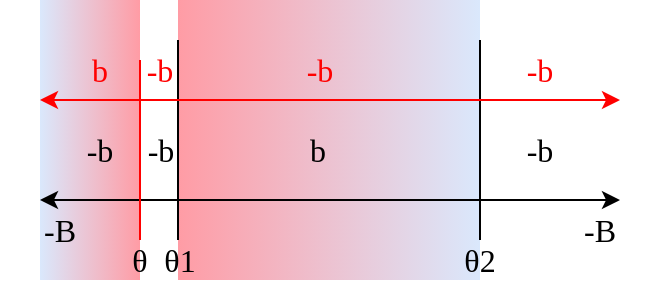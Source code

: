<mxfile version="24.6.2" type="device" pages="4">
  <diagram name="Page-1" id="gUtT-YaVpw1__JCZOKWO">
    <mxGraphModel dx="600" dy="303" grid="1" gridSize="10" guides="1" tooltips="1" connect="1" arrows="1" fold="1" page="1" pageScale="1" pageWidth="850" pageHeight="1100" math="0" shadow="0">
      <root>
        <mxCell id="0" />
        <mxCell id="1" parent="0" />
        <mxCell id="lWcYkDfaLJpIzFesHsFa-1" value="" style="rounded=0;whiteSpace=wrap;html=1;gradientDirection=west;fillColor=#dae8fc;strokeColor=none;gradientColor=#FF9CA5;" vertex="1" parent="1">
          <mxGeometry x="169" y="280" width="151" height="140" as="geometry" />
        </mxCell>
        <mxCell id="nyHVE5tShQC89JwJ489x-41" value="" style="rounded=0;whiteSpace=wrap;html=1;gradientDirection=east;fillColor=#dae8fc;strokeColor=none;gradientColor=#FF9CA5;" vertex="1" parent="1">
          <mxGeometry x="100" y="280" width="50" height="140" as="geometry" />
        </mxCell>
        <mxCell id="nyHVE5tShQC89JwJ489x-19" value="" style="endArrow=classic;startArrow=classic;html=1;rounded=0;" edge="1" parent="1">
          <mxGeometry width="50" height="50" relative="1" as="geometry">
            <mxPoint x="100" y="380" as="sourcePoint" />
            <mxPoint x="390" y="380" as="targetPoint" />
          </mxGeometry>
        </mxCell>
        <mxCell id="nyHVE5tShQC89JwJ489x-20" value="" style="endArrow=none;html=1;rounded=0;" edge="1" parent="1">
          <mxGeometry width="50" height="50" relative="1" as="geometry">
            <mxPoint x="169" y="400" as="sourcePoint" />
            <mxPoint x="169" y="300" as="targetPoint" />
          </mxGeometry>
        </mxCell>
        <mxCell id="nyHVE5tShQC89JwJ489x-21" value="" style="endArrow=none;html=1;rounded=0;" edge="1" parent="1">
          <mxGeometry width="50" height="50" relative="1" as="geometry">
            <mxPoint x="320" y="400" as="sourcePoint" />
            <mxPoint x="320" y="300" as="targetPoint" />
          </mxGeometry>
        </mxCell>
        <mxCell id="nyHVE5tShQC89JwJ489x-22" value="&lt;font style=&quot;font-size: 16px;&quot; face=&quot;Times New Roman&quot;&gt;θ1&lt;/font&gt;" style="text;html=1;align=center;verticalAlign=middle;whiteSpace=wrap;rounded=0;" vertex="1" parent="1">
          <mxGeometry x="130" y="390" width="80" height="40" as="geometry" />
        </mxCell>
        <mxCell id="nyHVE5tShQC89JwJ489x-23" value="&lt;font style=&quot;font-size: 16px;&quot; face=&quot;Times New Roman&quot;&gt;θ2&lt;/font&gt;" style="text;html=1;align=center;verticalAlign=middle;whiteSpace=wrap;rounded=0;" vertex="1" parent="1">
          <mxGeometry x="280" y="390" width="80" height="40" as="geometry" />
        </mxCell>
        <mxCell id="nyHVE5tShQC89JwJ489x-24" value="&lt;font style=&quot;font-size: 16px;&quot; face=&quot;Times New Roman&quot;&gt;-B&lt;/font&gt;" style="text;html=1;align=center;verticalAlign=middle;whiteSpace=wrap;rounded=0;" vertex="1" parent="1">
          <mxGeometry x="80" y="380" width="60" height="30" as="geometry" />
        </mxCell>
        <mxCell id="nyHVE5tShQC89JwJ489x-25" value="&lt;font style=&quot;font-size: 16px;&quot; face=&quot;Times New Roman&quot;&gt;-B&lt;/font&gt;" style="text;html=1;align=center;verticalAlign=middle;whiteSpace=wrap;rounded=0;" vertex="1" parent="1">
          <mxGeometry x="350" y="380" width="60" height="30" as="geometry" />
        </mxCell>
        <mxCell id="nyHVE5tShQC89JwJ489x-26" value="&lt;font style=&quot;font-size: 16px;&quot; face=&quot;Times New Roman&quot;&gt;-b&lt;/font&gt;" style="text;html=1;align=center;verticalAlign=middle;whiteSpace=wrap;rounded=0;" vertex="1" parent="1">
          <mxGeometry x="100" y="340" width="60" height="30" as="geometry" />
        </mxCell>
        <mxCell id="nyHVE5tShQC89JwJ489x-27" value="&lt;font style=&quot;font-size: 16px;&quot; face=&quot;Times New Roman&quot;&gt;-b&lt;/font&gt;" style="text;html=1;align=center;verticalAlign=middle;whiteSpace=wrap;rounded=0;" vertex="1" parent="1">
          <mxGeometry x="149.5" y="345" width="21" height="20" as="geometry" />
        </mxCell>
        <mxCell id="nyHVE5tShQC89JwJ489x-28" value="&lt;font style=&quot;font-size: 16px;&quot; face=&quot;Times New Roman&quot;&gt;-b&lt;/font&gt;" style="text;html=1;align=center;verticalAlign=middle;whiteSpace=wrap;rounded=0;" vertex="1" parent="1">
          <mxGeometry x="320" y="340" width="60" height="30" as="geometry" />
        </mxCell>
        <mxCell id="nyHVE5tShQC89JwJ489x-29" value="" style="endArrow=none;html=1;rounded=0;fontColor=default;strokeColor=#FF0000;" edge="1" parent="1">
          <mxGeometry width="50" height="50" relative="1" as="geometry">
            <mxPoint x="150" y="400" as="sourcePoint" />
            <mxPoint x="150" y="310" as="targetPoint" />
          </mxGeometry>
        </mxCell>
        <mxCell id="nyHVE5tShQC89JwJ489x-30" value="&lt;font style=&quot;font-size: 16px;&quot; face=&quot;Times New Roman&quot;&gt;θ&lt;/font&gt;" style="text;html=1;align=center;verticalAlign=middle;whiteSpace=wrap;rounded=0;" vertex="1" parent="1">
          <mxGeometry x="110" y="390" width="80" height="40" as="geometry" />
        </mxCell>
        <mxCell id="nyHVE5tShQC89JwJ489x-31" value="&lt;font color=&quot;#ff0000&quot; style=&quot;font-size: 16px;&quot; face=&quot;Times New Roman&quot;&gt;b&lt;/font&gt;" style="text;html=1;align=center;verticalAlign=middle;whiteSpace=wrap;rounded=0;" vertex="1" parent="1">
          <mxGeometry x="100" y="300" width="60" height="30" as="geometry" />
        </mxCell>
        <mxCell id="nyHVE5tShQC89JwJ489x-32" value="" style="endArrow=classic;startArrow=classic;html=1;rounded=0;strokeColor=#FF0000;" edge="1" parent="1">
          <mxGeometry width="50" height="50" relative="1" as="geometry">
            <mxPoint x="100" y="330" as="sourcePoint" />
            <mxPoint x="390" y="330" as="targetPoint" />
          </mxGeometry>
        </mxCell>
        <mxCell id="nyHVE5tShQC89JwJ489x-33" value="&lt;font face=&quot;Times New Roman&quot; style=&quot;font-size: 16px;&quot;&gt;-b&lt;/font&gt;" style="text;html=1;align=center;verticalAlign=middle;whiteSpace=wrap;rounded=0;fontColor=#FF0000;" vertex="1" parent="1">
          <mxGeometry x="210" y="300" width="60" height="30" as="geometry" />
        </mxCell>
        <mxCell id="nyHVE5tShQC89JwJ489x-34" value="&lt;font face=&quot;Times New Roman&quot; style=&quot;font-size: 16px;&quot;&gt;-b&lt;/font&gt;" style="text;html=1;align=center;verticalAlign=middle;whiteSpace=wrap;rounded=0;fontColor=#FF0000;" vertex="1" parent="1">
          <mxGeometry x="135" y="305" width="50" height="20" as="geometry" />
        </mxCell>
        <mxCell id="nyHVE5tShQC89JwJ489x-36" value="&lt;font face=&quot;Times New Roman&quot; style=&quot;font-size: 16px;&quot;&gt;-b&lt;/font&gt;" style="text;html=1;align=center;verticalAlign=middle;whiteSpace=wrap;rounded=0;fontColor=#FF0000;" vertex="1" parent="1">
          <mxGeometry x="320" y="300" width="60" height="30" as="geometry" />
        </mxCell>
        <mxCell id="nyHVE5tShQC89JwJ489x-37" value="&lt;font style=&quot;font-size: 16px;&quot; face=&quot;Times New Roman&quot;&gt;b&lt;/font&gt;" style="text;html=1;align=center;verticalAlign=middle;whiteSpace=wrap;rounded=0;" vertex="1" parent="1">
          <mxGeometry x="219" y="345" width="40" height="20" as="geometry" />
        </mxCell>
      </root>
    </mxGraphModel>
  </diagram>
  <diagram name="Copy of Page-1" id="jTOB4Yc5bs0CNrgIVbDQ">
    <mxGraphModel dx="600" dy="303" grid="1" gridSize="10" guides="1" tooltips="1" connect="1" arrows="1" fold="1" page="1" pageScale="1" pageWidth="850" pageHeight="1100" math="0" shadow="0">
      <root>
        <mxCell id="Fskw6a6bDLBfPdlhb5IX-0" />
        <mxCell id="Fskw6a6bDLBfPdlhb5IX-1" parent="Fskw6a6bDLBfPdlhb5IX-0" />
        <mxCell id="ZWznGt_Xg1seMsNde3O_-0" value="" style="rounded=0;whiteSpace=wrap;html=1;gradientDirection=west;fillColor=#dae8fc;strokeColor=none;gradientColor=#FF9CA5;" vertex="1" parent="Fskw6a6bDLBfPdlhb5IX-1">
          <mxGeometry x="219" y="280" width="101" height="140" as="geometry" />
        </mxCell>
        <mxCell id="Fskw6a6bDLBfPdlhb5IX-2" value="" style="rounded=0;whiteSpace=wrap;html=1;gradientDirection=east;fillColor=#dae8fc;strokeColor=none;gradientColor=#FF9CA5;" vertex="1" parent="Fskw6a6bDLBfPdlhb5IX-1">
          <mxGeometry x="100" y="280" width="70" height="140" as="geometry" />
        </mxCell>
        <mxCell id="Fskw6a6bDLBfPdlhb5IX-3" value="" style="endArrow=classic;startArrow=classic;html=1;rounded=0;" edge="1" parent="Fskw6a6bDLBfPdlhb5IX-1">
          <mxGeometry width="50" height="50" relative="1" as="geometry">
            <mxPoint x="100" y="380" as="sourcePoint" />
            <mxPoint x="390" y="380" as="targetPoint" />
          </mxGeometry>
        </mxCell>
        <mxCell id="Fskw6a6bDLBfPdlhb5IX-4" value="" style="endArrow=none;html=1;rounded=0;" edge="1" parent="Fskw6a6bDLBfPdlhb5IX-1">
          <mxGeometry width="50" height="50" relative="1" as="geometry">
            <mxPoint x="169" y="400" as="sourcePoint" />
            <mxPoint x="169" y="290" as="targetPoint" />
          </mxGeometry>
        </mxCell>
        <mxCell id="Fskw6a6bDLBfPdlhb5IX-5" value="" style="endArrow=none;html=1;rounded=0;" edge="1" parent="Fskw6a6bDLBfPdlhb5IX-1">
          <mxGeometry width="50" height="50" relative="1" as="geometry">
            <mxPoint x="320" y="400" as="sourcePoint" />
            <mxPoint x="320" y="300" as="targetPoint" />
          </mxGeometry>
        </mxCell>
        <mxCell id="Fskw6a6bDLBfPdlhb5IX-6" value="&lt;font style=&quot;font-size: 16px;&quot; face=&quot;Times New Roman&quot;&gt;θ1&lt;/font&gt;" style="text;html=1;align=center;verticalAlign=middle;whiteSpace=wrap;rounded=0;" vertex="1" parent="Fskw6a6bDLBfPdlhb5IX-1">
          <mxGeometry x="130" y="390" width="80" height="40" as="geometry" />
        </mxCell>
        <mxCell id="Fskw6a6bDLBfPdlhb5IX-7" value="&lt;font style=&quot;font-size: 16px;&quot; face=&quot;Times New Roman&quot;&gt;θ2&lt;/font&gt;" style="text;html=1;align=center;verticalAlign=middle;whiteSpace=wrap;rounded=0;" vertex="1" parent="Fskw6a6bDLBfPdlhb5IX-1">
          <mxGeometry x="280" y="390" width="80" height="40" as="geometry" />
        </mxCell>
        <mxCell id="Fskw6a6bDLBfPdlhb5IX-8" value="&lt;font style=&quot;font-size: 16px;&quot; face=&quot;Times New Roman&quot;&gt;-B&lt;/font&gt;" style="text;html=1;align=center;verticalAlign=middle;whiteSpace=wrap;rounded=0;" vertex="1" parent="Fskw6a6bDLBfPdlhb5IX-1">
          <mxGeometry x="80" y="380" width="60" height="30" as="geometry" />
        </mxCell>
        <mxCell id="Fskw6a6bDLBfPdlhb5IX-9" value="&lt;font style=&quot;font-size: 16px;&quot; face=&quot;Times New Roman&quot;&gt;-B&lt;/font&gt;" style="text;html=1;align=center;verticalAlign=middle;whiteSpace=wrap;rounded=0;" vertex="1" parent="Fskw6a6bDLBfPdlhb5IX-1">
          <mxGeometry x="350" y="380" width="60" height="30" as="geometry" />
        </mxCell>
        <mxCell id="Fskw6a6bDLBfPdlhb5IX-10" value="&lt;font style=&quot;font-size: 16px;&quot; face=&quot;Times New Roman&quot;&gt;-b&lt;/font&gt;" style="text;html=1;align=center;verticalAlign=middle;whiteSpace=wrap;rounded=0;" vertex="1" parent="Fskw6a6bDLBfPdlhb5IX-1">
          <mxGeometry x="100" y="340" width="60" height="30" as="geometry" />
        </mxCell>
        <mxCell id="Fskw6a6bDLBfPdlhb5IX-11" value="&lt;font style=&quot;font-size: 16px;&quot; face=&quot;Times New Roman&quot;&gt;b&lt;/font&gt;" style="text;html=1;align=center;verticalAlign=middle;whiteSpace=wrap;rounded=0;" vertex="1" parent="Fskw6a6bDLBfPdlhb5IX-1">
          <mxGeometry x="183.5" y="345" width="21" height="20" as="geometry" />
        </mxCell>
        <mxCell id="Fskw6a6bDLBfPdlhb5IX-12" value="&lt;font style=&quot;font-size: 16px;&quot; face=&quot;Times New Roman&quot;&gt;-b&lt;/font&gt;" style="text;html=1;align=center;verticalAlign=middle;whiteSpace=wrap;rounded=0;" vertex="1" parent="Fskw6a6bDLBfPdlhb5IX-1">
          <mxGeometry x="320" y="340" width="60" height="30" as="geometry" />
        </mxCell>
        <mxCell id="Fskw6a6bDLBfPdlhb5IX-13" value="" style="endArrow=none;html=1;rounded=0;fontColor=default;strokeColor=#FF0000;entryX=0.011;entryY=0.094;entryDx=0;entryDy=0;entryPerimeter=0;" edge="1" parent="Fskw6a6bDLBfPdlhb5IX-1" target="ZWznGt_Xg1seMsNde3O_-0">
          <mxGeometry width="50" height="50" relative="1" as="geometry">
            <mxPoint x="219" y="400" as="sourcePoint" />
            <mxPoint x="219" y="310" as="targetPoint" />
          </mxGeometry>
        </mxCell>
        <mxCell id="Fskw6a6bDLBfPdlhb5IX-14" value="&lt;font style=&quot;font-size: 16px;&quot; face=&quot;Times New Roman&quot;&gt;θ&lt;/font&gt;" style="text;html=1;align=center;verticalAlign=middle;whiteSpace=wrap;rounded=0;" vertex="1" parent="Fskw6a6bDLBfPdlhb5IX-1">
          <mxGeometry x="179" y="390" width="80" height="40" as="geometry" />
        </mxCell>
        <mxCell id="Fskw6a6bDLBfPdlhb5IX-15" value="&lt;font color=&quot;#ff0000&quot; style=&quot;font-size: 16px;&quot; face=&quot;Times New Roman&quot;&gt;b&lt;/font&gt;" style="text;html=1;align=center;verticalAlign=middle;whiteSpace=wrap;rounded=0;" vertex="1" parent="Fskw6a6bDLBfPdlhb5IX-1">
          <mxGeometry x="100" y="300" width="60" height="30" as="geometry" />
        </mxCell>
        <mxCell id="Fskw6a6bDLBfPdlhb5IX-16" value="" style="endArrow=classic;startArrow=classic;html=1;rounded=0;strokeColor=#FF0000;" edge="1" parent="Fskw6a6bDLBfPdlhb5IX-1">
          <mxGeometry width="50" height="50" relative="1" as="geometry">
            <mxPoint x="100" y="330" as="sourcePoint" />
            <mxPoint x="390" y="330" as="targetPoint" />
          </mxGeometry>
        </mxCell>
        <mxCell id="Fskw6a6bDLBfPdlhb5IX-17" value="&lt;font face=&quot;Times New Roman&quot; style=&quot;font-size: 16px;&quot;&gt;-b&lt;/font&gt;" style="text;html=1;align=center;verticalAlign=middle;whiteSpace=wrap;rounded=0;fontColor=#FF0000;" vertex="1" parent="Fskw6a6bDLBfPdlhb5IX-1">
          <mxGeometry x="210" y="300" width="60" height="30" as="geometry" />
        </mxCell>
        <mxCell id="Fskw6a6bDLBfPdlhb5IX-18" value="&lt;font face=&quot;Times New Roman&quot; style=&quot;font-size: 16px;&quot;&gt;b&lt;/font&gt;" style="text;html=1;align=center;verticalAlign=middle;whiteSpace=wrap;rounded=0;fontColor=#FF0000;" vertex="1" parent="Fskw6a6bDLBfPdlhb5IX-1">
          <mxGeometry x="169" y="305" width="50" height="20" as="geometry" />
        </mxCell>
        <mxCell id="Fskw6a6bDLBfPdlhb5IX-19" value="&lt;font face=&quot;Times New Roman&quot; style=&quot;font-size: 16px;&quot;&gt;-b&lt;/font&gt;" style="text;html=1;align=center;verticalAlign=middle;whiteSpace=wrap;rounded=0;fontColor=#FF0000;" vertex="1" parent="Fskw6a6bDLBfPdlhb5IX-1">
          <mxGeometry x="320" y="300" width="60" height="30" as="geometry" />
        </mxCell>
        <mxCell id="Fskw6a6bDLBfPdlhb5IX-20" value="&lt;font style=&quot;font-size: 16px;&quot; face=&quot;Times New Roman&quot;&gt;b&lt;/font&gt;" style="text;html=1;align=center;verticalAlign=middle;whiteSpace=wrap;rounded=0;" vertex="1" parent="Fskw6a6bDLBfPdlhb5IX-1">
          <mxGeometry x="219" y="345" width="40" height="20" as="geometry" />
        </mxCell>
      </root>
    </mxGraphModel>
  </diagram>
  <diagram name="Copy of Copy of Page-1" id="aPIBZa7orxw_Jx27WdYE">
    <mxGraphModel dx="600" dy="303" grid="1" gridSize="10" guides="1" tooltips="1" connect="1" arrows="1" fold="1" page="1" pageScale="1" pageWidth="850" pageHeight="1100" math="0" shadow="0">
      <root>
        <mxCell id="pTRQWoVpK5n9lOhBUGl8-0" />
        <mxCell id="pTRQWoVpK5n9lOhBUGl8-1" parent="pTRQWoVpK5n9lOhBUGl8-0" />
        <mxCell id="pTRQWoVpK5n9lOhBUGl8-2" value="" style="rounded=0;whiteSpace=wrap;html=1;gradientDirection=west;fillColor=#dae8fc;strokeColor=none;gradientColor=#FF9CA5;" vertex="1" parent="pTRQWoVpK5n9lOhBUGl8-1">
          <mxGeometry x="319.5" y="280" width="30.5" height="140" as="geometry" />
        </mxCell>
        <mxCell id="pTRQWoVpK5n9lOhBUGl8-3" value="" style="rounded=0;whiteSpace=wrap;html=1;gradientDirection=east;fillColor=#dae8fc;strokeColor=none;gradientColor=#FF9CA5;" vertex="1" parent="pTRQWoVpK5n9lOhBUGl8-1">
          <mxGeometry x="100" y="280" width="70" height="140" as="geometry" />
        </mxCell>
        <mxCell id="pTRQWoVpK5n9lOhBUGl8-4" value="" style="endArrow=classic;startArrow=classic;html=1;rounded=0;" edge="1" parent="pTRQWoVpK5n9lOhBUGl8-1">
          <mxGeometry width="50" height="50" relative="1" as="geometry">
            <mxPoint x="100" y="380" as="sourcePoint" />
            <mxPoint x="390" y="380" as="targetPoint" />
          </mxGeometry>
        </mxCell>
        <mxCell id="pTRQWoVpK5n9lOhBUGl8-5" value="" style="endArrow=none;html=1;rounded=0;" edge="1" parent="pTRQWoVpK5n9lOhBUGl8-1">
          <mxGeometry width="50" height="50" relative="1" as="geometry">
            <mxPoint x="169" y="400" as="sourcePoint" />
            <mxPoint x="169" y="290" as="targetPoint" />
          </mxGeometry>
        </mxCell>
        <mxCell id="pTRQWoVpK5n9lOhBUGl8-6" value="" style="endArrow=none;html=1;rounded=0;" edge="1" parent="pTRQWoVpK5n9lOhBUGl8-1">
          <mxGeometry width="50" height="50" relative="1" as="geometry">
            <mxPoint x="320" y="400" as="sourcePoint" />
            <mxPoint x="320" y="300" as="targetPoint" />
          </mxGeometry>
        </mxCell>
        <mxCell id="pTRQWoVpK5n9lOhBUGl8-7" value="&lt;font style=&quot;font-size: 16px;&quot; face=&quot;Times New Roman&quot;&gt;θ1&lt;/font&gt;" style="text;html=1;align=center;verticalAlign=middle;whiteSpace=wrap;rounded=0;" vertex="1" parent="pTRQWoVpK5n9lOhBUGl8-1">
          <mxGeometry x="130" y="390" width="80" height="40" as="geometry" />
        </mxCell>
        <mxCell id="pTRQWoVpK5n9lOhBUGl8-8" value="&lt;font style=&quot;font-size: 16px;&quot; face=&quot;Times New Roman&quot;&gt;θ2&lt;/font&gt;" style="text;html=1;align=center;verticalAlign=middle;whiteSpace=wrap;rounded=0;" vertex="1" parent="pTRQWoVpK5n9lOhBUGl8-1">
          <mxGeometry x="280" y="390" width="80" height="40" as="geometry" />
        </mxCell>
        <mxCell id="pTRQWoVpK5n9lOhBUGl8-9" value="&lt;font style=&quot;font-size: 16px;&quot; face=&quot;Times New Roman&quot;&gt;-B&lt;/font&gt;" style="text;html=1;align=center;verticalAlign=middle;whiteSpace=wrap;rounded=0;" vertex="1" parent="pTRQWoVpK5n9lOhBUGl8-1">
          <mxGeometry x="80" y="380" width="60" height="30" as="geometry" />
        </mxCell>
        <mxCell id="pTRQWoVpK5n9lOhBUGl8-10" value="&lt;font style=&quot;font-size: 16px;&quot; face=&quot;Times New Roman&quot;&gt;-B&lt;/font&gt;" style="text;html=1;align=center;verticalAlign=middle;whiteSpace=wrap;rounded=0;" vertex="1" parent="pTRQWoVpK5n9lOhBUGl8-1">
          <mxGeometry x="350" y="380" width="60" height="30" as="geometry" />
        </mxCell>
        <mxCell id="pTRQWoVpK5n9lOhBUGl8-11" value="&lt;font style=&quot;font-size: 16px;&quot; face=&quot;Times New Roman&quot;&gt;-b&lt;/font&gt;" style="text;html=1;align=center;verticalAlign=middle;whiteSpace=wrap;rounded=0;" vertex="1" parent="pTRQWoVpK5n9lOhBUGl8-1">
          <mxGeometry x="100" y="340" width="60" height="30" as="geometry" />
        </mxCell>
        <mxCell id="pTRQWoVpK5n9lOhBUGl8-12" value="&lt;font style=&quot;font-size: 16px;&quot; face=&quot;Times New Roman&quot;&gt;b&lt;/font&gt;" style="text;html=1;align=center;verticalAlign=middle;whiteSpace=wrap;rounded=0;" vertex="1" parent="pTRQWoVpK5n9lOhBUGl8-1">
          <mxGeometry x="183.5" y="345" width="21" height="20" as="geometry" />
        </mxCell>
        <mxCell id="pTRQWoVpK5n9lOhBUGl8-13" value="&lt;font style=&quot;font-size: 16px;&quot; face=&quot;Times New Roman&quot;&gt;-b&lt;/font&gt;" style="text;html=1;align=center;verticalAlign=middle;whiteSpace=wrap;rounded=0;" vertex="1" parent="pTRQWoVpK5n9lOhBUGl8-1">
          <mxGeometry x="340" y="340" width="60" height="30" as="geometry" />
        </mxCell>
        <mxCell id="pTRQWoVpK5n9lOhBUGl8-14" value="" style="endArrow=none;html=1;rounded=0;fontColor=default;strokeColor=#FF0000;" edge="1" parent="pTRQWoVpK5n9lOhBUGl8-1">
          <mxGeometry width="50" height="50" relative="1" as="geometry">
            <mxPoint x="348" y="401" as="sourcePoint" />
            <mxPoint x="348" y="291" as="targetPoint" />
          </mxGeometry>
        </mxCell>
        <mxCell id="pTRQWoVpK5n9lOhBUGl8-15" value="&lt;font style=&quot;font-size: 16px;&quot; face=&quot;Times New Roman&quot;&gt;θ&lt;/font&gt;" style="text;html=1;align=center;verticalAlign=middle;whiteSpace=wrap;rounded=0;" vertex="1" parent="pTRQWoVpK5n9lOhBUGl8-1">
          <mxGeometry x="310" y="390" width="80" height="40" as="geometry" />
        </mxCell>
        <mxCell id="pTRQWoVpK5n9lOhBUGl8-16" value="&lt;font color=&quot;#ff0000&quot; style=&quot;font-size: 16px;&quot; face=&quot;Times New Roman&quot;&gt;b&lt;/font&gt;" style="text;html=1;align=center;verticalAlign=middle;whiteSpace=wrap;rounded=0;" vertex="1" parent="pTRQWoVpK5n9lOhBUGl8-1">
          <mxGeometry x="100" y="300" width="60" height="30" as="geometry" />
        </mxCell>
        <mxCell id="pTRQWoVpK5n9lOhBUGl8-17" value="" style="endArrow=classic;startArrow=classic;html=1;rounded=0;strokeColor=#FF0000;" edge="1" parent="pTRQWoVpK5n9lOhBUGl8-1">
          <mxGeometry width="50" height="50" relative="1" as="geometry">
            <mxPoint x="100" y="330" as="sourcePoint" />
            <mxPoint x="390" y="330" as="targetPoint" />
          </mxGeometry>
        </mxCell>
        <mxCell id="pTRQWoVpK5n9lOhBUGl8-19" value="&lt;font face=&quot;Times New Roman&quot; style=&quot;font-size: 16px;&quot;&gt;b&lt;/font&gt;" style="text;html=1;align=center;verticalAlign=middle;whiteSpace=wrap;rounded=0;fontColor=#FF0000;" vertex="1" parent="pTRQWoVpK5n9lOhBUGl8-1">
          <mxGeometry x="169" y="305" width="50" height="20" as="geometry" />
        </mxCell>
        <mxCell id="pTRQWoVpK5n9lOhBUGl8-20" value="&lt;font face=&quot;Times New Roman&quot; style=&quot;font-size: 16px;&quot;&gt;-b&lt;/font&gt;" style="text;html=1;align=center;verticalAlign=middle;whiteSpace=wrap;rounded=0;fontColor=#FF0000;" vertex="1" parent="pTRQWoVpK5n9lOhBUGl8-1">
          <mxGeometry x="340" y="300" width="60" height="30" as="geometry" />
        </mxCell>
        <mxCell id="pTRQWoVpK5n9lOhBUGl8-21" value="&lt;font style=&quot;font-size: 16px;&quot; face=&quot;Times New Roman&quot;&gt;-b&lt;/font&gt;" style="text;html=1;align=center;verticalAlign=middle;whiteSpace=wrap;rounded=0;" vertex="1" parent="pTRQWoVpK5n9lOhBUGl8-1">
          <mxGeometry x="310" y="345" width="40" height="20" as="geometry" />
        </mxCell>
        <mxCell id="tK8nyUtUlY7ykdjudgj8-0" value="&lt;font face=&quot;Times New Roman&quot; style=&quot;font-size: 16px;&quot;&gt;b&lt;/font&gt;" style="text;html=1;align=center;verticalAlign=middle;whiteSpace=wrap;rounded=0;fontColor=#FF0000;" vertex="1" parent="pTRQWoVpK5n9lOhBUGl8-1">
          <mxGeometry x="305" y="305" width="50" height="20" as="geometry" />
        </mxCell>
      </root>
    </mxGraphModel>
  </diagram>
  <diagram name="Copy of Page-1" id="HZbKeAQu1w7XW7My9TSz">
    <mxGraphModel grid="1" page="1" gridSize="10" guides="1" tooltips="1" connect="1" arrows="1" fold="1" pageScale="1" pageWidth="850" pageHeight="1100" math="0" shadow="0">
      <root>
        <mxCell id="lUcc0F6BoWHHhzVzZQs4-0" />
        <mxCell id="lUcc0F6BoWHHhzVzZQs4-1" parent="lUcc0F6BoWHHhzVzZQs4-0" />
        <mxCell id="lUcc0F6BoWHHhzVzZQs4-2" value="" style="rounded=0;whiteSpace=wrap;html=1;gradientDirection=east;fillColor=#dae8fc;strokeColor=none;gradientColor=#FF9CA5;" vertex="1" parent="lUcc0F6BoWHHhzVzZQs4-1">
          <mxGeometry x="100" y="280" width="220" height="140" as="geometry" />
        </mxCell>
        <mxCell id="lUcc0F6BoWHHhzVzZQs4-3" value="" style="endArrow=classic;startArrow=classic;html=1;rounded=0;" edge="1" parent="lUcc0F6BoWHHhzVzZQs4-1">
          <mxGeometry width="50" height="50" relative="1" as="geometry">
            <mxPoint x="100" y="240" as="sourcePoint" />
            <mxPoint x="390" y="240" as="targetPoint" />
          </mxGeometry>
        </mxCell>
        <mxCell id="lUcc0F6BoWHHhzVzZQs4-4" value="" style="endArrow=none;html=1;rounded=0;" edge="1" parent="lUcc0F6BoWHHhzVzZQs4-1">
          <mxGeometry width="50" height="50" relative="1" as="geometry">
            <mxPoint x="170" y="260" as="sourcePoint" />
            <mxPoint x="170" y="220" as="targetPoint" />
          </mxGeometry>
        </mxCell>
        <mxCell id="lUcc0F6BoWHHhzVzZQs4-5" value="" style="endArrow=none;html=1;rounded=0;" edge="1" parent="lUcc0F6BoWHHhzVzZQs4-1">
          <mxGeometry width="50" height="50" relative="1" as="geometry">
            <mxPoint x="320" y="260" as="sourcePoint" />
            <mxPoint x="320" y="220" as="targetPoint" />
          </mxGeometry>
        </mxCell>
        <mxCell id="lUcc0F6BoWHHhzVzZQs4-6" value="&lt;font style=&quot;font-size: 16px;&quot; face=&quot;Times New Roman&quot;&gt;θ1&lt;/font&gt;" style="text;html=1;align=center;verticalAlign=middle;whiteSpace=wrap;rounded=0;" vertex="1" parent="lUcc0F6BoWHHhzVzZQs4-1">
          <mxGeometry x="130" y="180" width="80" height="40" as="geometry" />
        </mxCell>
        <mxCell id="lUcc0F6BoWHHhzVzZQs4-7" value="&lt;font style=&quot;font-size: 16px;&quot; face=&quot;Times New Roman&quot;&gt;θ2&lt;/font&gt;" style="text;html=1;align=center;verticalAlign=middle;whiteSpace=wrap;rounded=0;" vertex="1" parent="lUcc0F6BoWHHhzVzZQs4-1">
          <mxGeometry x="280" y="180" width="80" height="40" as="geometry" />
        </mxCell>
        <mxCell id="lUcc0F6BoWHHhzVzZQs4-8" value="&lt;font style=&quot;font-size: 16px;&quot; face=&quot;Times New Roman&quot;&gt;-B&lt;/font&gt;" style="text;html=1;align=center;verticalAlign=middle;whiteSpace=wrap;rounded=0;" vertex="1" parent="lUcc0F6BoWHHhzVzZQs4-1">
          <mxGeometry x="80" y="240" width="60" height="30" as="geometry" />
        </mxCell>
        <mxCell id="lUcc0F6BoWHHhzVzZQs4-9" value="&lt;font style=&quot;font-size: 16px;&quot; face=&quot;Times New Roman&quot;&gt;-B&lt;/font&gt;" style="text;html=1;align=center;verticalAlign=middle;whiteSpace=wrap;rounded=0;" vertex="1" parent="lUcc0F6BoWHHhzVzZQs4-1">
          <mxGeometry x="350" y="240" width="60" height="30" as="geometry" />
        </mxCell>
        <mxCell id="lUcc0F6BoWHHhzVzZQs4-10" value="&lt;font style=&quot;font-size: 16px;&quot; face=&quot;Times New Roman&quot;&gt;-b&lt;/font&gt;" style="text;html=1;align=center;verticalAlign=middle;whiteSpace=wrap;rounded=0;" vertex="1" parent="lUcc0F6BoWHHhzVzZQs4-1">
          <mxGeometry x="100" y="200" width="60" height="30" as="geometry" />
        </mxCell>
        <mxCell id="lUcc0F6BoWHHhzVzZQs4-11" value="&lt;font style=&quot;font-size: 16px;&quot; face=&quot;Times New Roman&quot;&gt;b&lt;/font&gt;" style="text;html=1;align=center;verticalAlign=middle;whiteSpace=wrap;rounded=0;" vertex="1" parent="lUcc0F6BoWHHhzVzZQs4-1">
          <mxGeometry x="210" y="200" width="60" height="30" as="geometry" />
        </mxCell>
        <mxCell id="lUcc0F6BoWHHhzVzZQs4-12" value="&lt;font style=&quot;font-size: 16px;&quot; face=&quot;Times New Roman&quot;&gt;-b&lt;/font&gt;" style="text;html=1;align=center;verticalAlign=middle;whiteSpace=wrap;rounded=0;" vertex="1" parent="lUcc0F6BoWHHhzVzZQs4-1">
          <mxGeometry x="320" y="200" width="60" height="30" as="geometry" />
        </mxCell>
        <mxCell id="lUcc0F6BoWHHhzVzZQs4-13" value="" style="endArrow=classic;startArrow=classic;html=1;rounded=0;" edge="1" parent="lUcc0F6BoWHHhzVzZQs4-1">
          <mxGeometry width="50" height="50" relative="1" as="geometry">
            <mxPoint x="100" y="380" as="sourcePoint" />
            <mxPoint x="390" y="380" as="targetPoint" />
          </mxGeometry>
        </mxCell>
        <mxCell id="lUcc0F6BoWHHhzVzZQs4-14" value="" style="endArrow=none;html=1;rounded=0;" edge="1" parent="lUcc0F6BoWHHhzVzZQs4-1">
          <mxGeometry width="50" height="50" relative="1" as="geometry">
            <mxPoint x="169" y="400" as="sourcePoint" />
            <mxPoint x="169" y="290" as="targetPoint" />
          </mxGeometry>
        </mxCell>
        <mxCell id="lUcc0F6BoWHHhzVzZQs4-15" value="" style="endArrow=none;html=1;rounded=0;" edge="1" parent="lUcc0F6BoWHHhzVzZQs4-1">
          <mxGeometry width="50" height="50" relative="1" as="geometry">
            <mxPoint x="320" y="400" as="sourcePoint" />
            <mxPoint x="320" y="300" as="targetPoint" />
          </mxGeometry>
        </mxCell>
        <mxCell id="lUcc0F6BoWHHhzVzZQs4-16" value="&lt;font style=&quot;font-size: 16px;&quot; face=&quot;Times New Roman&quot;&gt;θ1&lt;/font&gt;" style="text;html=1;align=center;verticalAlign=middle;whiteSpace=wrap;rounded=0;" vertex="1" parent="lUcc0F6BoWHHhzVzZQs4-1">
          <mxGeometry x="130" y="390" width="80" height="40" as="geometry" />
        </mxCell>
        <mxCell id="lUcc0F6BoWHHhzVzZQs4-17" value="&lt;font style=&quot;font-size: 16px;&quot; face=&quot;Times New Roman&quot;&gt;θ2&lt;/font&gt;" style="text;html=1;align=center;verticalAlign=middle;whiteSpace=wrap;rounded=0;" vertex="1" parent="lUcc0F6BoWHHhzVzZQs4-1">
          <mxGeometry x="280" y="390" width="80" height="40" as="geometry" />
        </mxCell>
        <mxCell id="lUcc0F6BoWHHhzVzZQs4-18" value="&lt;font style=&quot;font-size: 16px;&quot; face=&quot;Times New Roman&quot;&gt;-B&lt;/font&gt;" style="text;html=1;align=center;verticalAlign=middle;whiteSpace=wrap;rounded=0;" vertex="1" parent="lUcc0F6BoWHHhzVzZQs4-1">
          <mxGeometry x="80" y="380" width="60" height="30" as="geometry" />
        </mxCell>
        <mxCell id="lUcc0F6BoWHHhzVzZQs4-19" value="&lt;font style=&quot;font-size: 16px;&quot; face=&quot;Times New Roman&quot;&gt;-B&lt;/font&gt;" style="text;html=1;align=center;verticalAlign=middle;whiteSpace=wrap;rounded=0;" vertex="1" parent="lUcc0F6BoWHHhzVzZQs4-1">
          <mxGeometry x="350" y="380" width="60" height="30" as="geometry" />
        </mxCell>
        <mxCell id="lUcc0F6BoWHHhzVzZQs4-20" value="&lt;font style=&quot;font-size: 16px;&quot; face=&quot;Times New Roman&quot;&gt;-b&lt;/font&gt;" style="text;html=1;align=center;verticalAlign=middle;whiteSpace=wrap;rounded=0;" vertex="1" parent="lUcc0F6BoWHHhzVzZQs4-1">
          <mxGeometry x="100" y="340" width="60" height="30" as="geometry" />
        </mxCell>
        <mxCell id="lUcc0F6BoWHHhzVzZQs4-21" value="&lt;font style=&quot;font-size: 16px;&quot; face=&quot;Times New Roman&quot;&gt;b&lt;/font&gt;" style="text;html=1;align=center;verticalAlign=middle;whiteSpace=wrap;rounded=0;" vertex="1" parent="lUcc0F6BoWHHhzVzZQs4-1">
          <mxGeometry x="149.5" y="345" width="21" height="20" as="geometry" />
        </mxCell>
        <mxCell id="lUcc0F6BoWHHhzVzZQs4-22" value="&lt;font style=&quot;font-size: 16px;&quot; face=&quot;Times New Roman&quot;&gt;-b&lt;/font&gt;" style="text;html=1;align=center;verticalAlign=middle;whiteSpace=wrap;rounded=0;" vertex="1" parent="lUcc0F6BoWHHhzVzZQs4-1">
          <mxGeometry x="320" y="340" width="60" height="30" as="geometry" />
        </mxCell>
        <mxCell id="lUcc0F6BoWHHhzVzZQs4-23" value="" style="endArrow=none;html=1;rounded=0;fontColor=default;strokeColor=#FF0000;" edge="1" parent="lUcc0F6BoWHHhzVzZQs4-1">
          <mxGeometry width="50" height="50" relative="1" as="geometry">
            <mxPoint x="150" y="400" as="sourcePoint" />
            <mxPoint x="150" y="310" as="targetPoint" />
          </mxGeometry>
        </mxCell>
        <mxCell id="lUcc0F6BoWHHhzVzZQs4-24" value="&lt;font style=&quot;font-size: 16px;&quot; face=&quot;Times New Roman&quot;&gt;θ&lt;/font&gt;" style="text;html=1;align=center;verticalAlign=middle;whiteSpace=wrap;rounded=0;" vertex="1" parent="lUcc0F6BoWHHhzVzZQs4-1">
          <mxGeometry x="110" y="390" width="80" height="40" as="geometry" />
        </mxCell>
        <mxCell id="lUcc0F6BoWHHhzVzZQs4-25" value="&lt;font color=&quot;#ff0000&quot; style=&quot;font-size: 16px;&quot; face=&quot;Times New Roman&quot;&gt;b&lt;/font&gt;" style="text;html=1;align=center;verticalAlign=middle;whiteSpace=wrap;rounded=0;" vertex="1" parent="lUcc0F6BoWHHhzVzZQs4-1">
          <mxGeometry x="100" y="300" width="60" height="30" as="geometry" />
        </mxCell>
        <mxCell id="lUcc0F6BoWHHhzVzZQs4-26" value="" style="endArrow=classic;startArrow=classic;html=1;rounded=0;strokeColor=#FF0000;" edge="1" parent="lUcc0F6BoWHHhzVzZQs4-1">
          <mxGeometry width="50" height="50" relative="1" as="geometry">
            <mxPoint x="100" y="330" as="sourcePoint" />
            <mxPoint x="390" y="330" as="targetPoint" />
          </mxGeometry>
        </mxCell>
        <mxCell id="lUcc0F6BoWHHhzVzZQs4-27" value="&lt;font face=&quot;Times New Roman&quot; style=&quot;font-size: 16px;&quot;&gt;-b&lt;/font&gt;" style="text;html=1;align=center;verticalAlign=middle;whiteSpace=wrap;rounded=0;fontColor=#FF0000;" vertex="1" parent="lUcc0F6BoWHHhzVzZQs4-1">
          <mxGeometry x="210" y="300" width="60" height="30" as="geometry" />
        </mxCell>
        <mxCell id="lUcc0F6BoWHHhzVzZQs4-28" value="&lt;font face=&quot;Times New Roman&quot; style=&quot;font-size: 16px;&quot;&gt;-b&lt;/font&gt;" style="text;html=1;align=center;verticalAlign=middle;whiteSpace=wrap;rounded=0;fontColor=#FF0000;" vertex="1" parent="lUcc0F6BoWHHhzVzZQs4-1">
          <mxGeometry x="135" y="305" width="50" height="20" as="geometry" />
        </mxCell>
        <mxCell id="lUcc0F6BoWHHhzVzZQs4-29" value="&lt;font face=&quot;Times New Roman&quot; style=&quot;font-size: 16px;&quot;&gt;-b&lt;/font&gt;" style="text;html=1;align=center;verticalAlign=middle;whiteSpace=wrap;rounded=0;fontColor=#FF0000;" vertex="1" parent="lUcc0F6BoWHHhzVzZQs4-1">
          <mxGeometry x="320" y="300" width="60" height="30" as="geometry" />
        </mxCell>
        <mxCell id="lUcc0F6BoWHHhzVzZQs4-30" value="&lt;font style=&quot;font-size: 16px;&quot; face=&quot;Times New Roman&quot;&gt;b&lt;/font&gt;" style="text;html=1;align=center;verticalAlign=middle;whiteSpace=wrap;rounded=0;" vertex="1" parent="lUcc0F6BoWHHhzVzZQs4-1">
          <mxGeometry x="219" y="345" width="40" height="20" as="geometry" />
        </mxCell>
      </root>
    </mxGraphModel>
  </diagram>
</mxfile>
